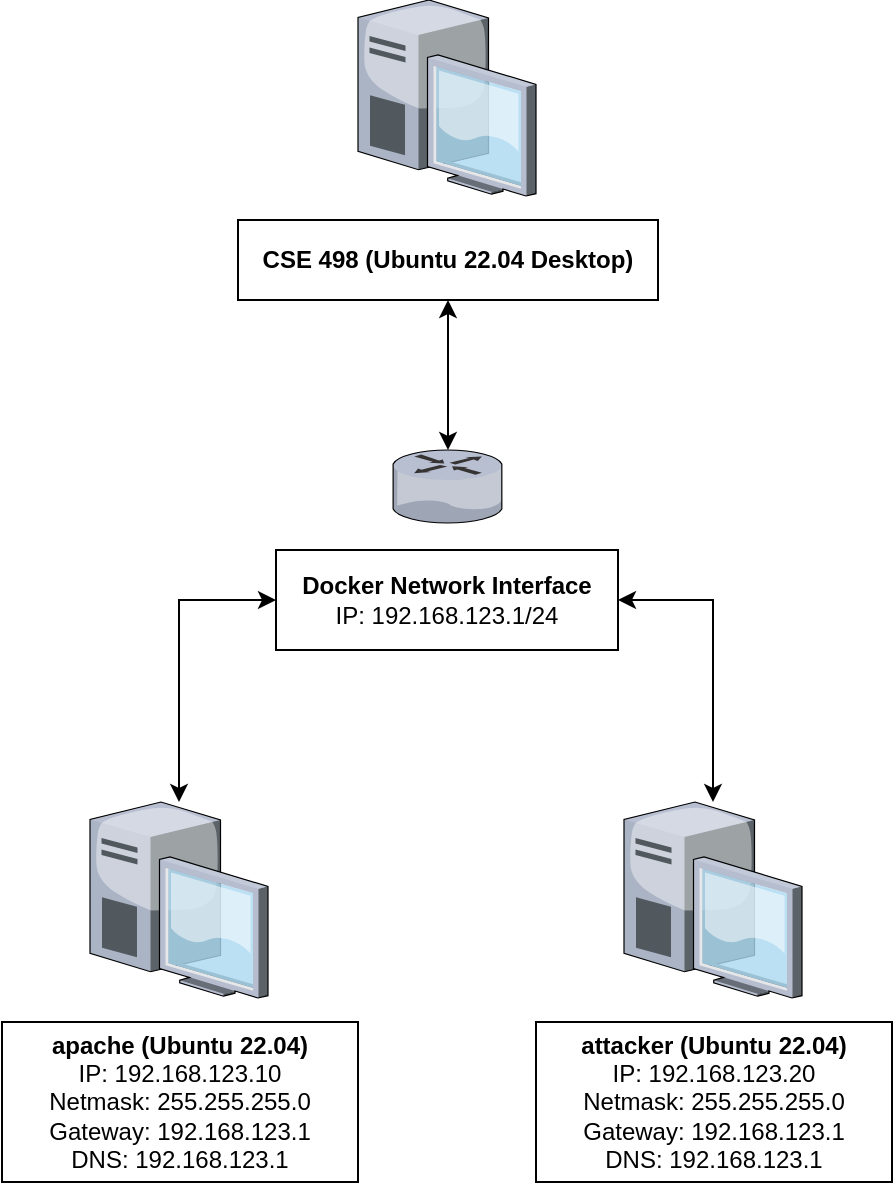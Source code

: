 <mxfile version="16.5.1" type="device"><diagram id="N5oOxUOwVUI959X1ClAX" name="Page-1"><mxGraphModel dx="252" dy="865" grid="1" gridSize="10" guides="1" tooltips="1" connect="1" arrows="1" fold="1" page="1" pageScale="1" pageWidth="850" pageHeight="1100" math="0" shadow="0"><root><mxCell id="0"/><mxCell id="1" parent="0"/><mxCell id="VeU3B7SSJXbU7xnzrqOM-1" value="" style="verticalLabelPosition=bottom;sketch=0;aspect=fixed;html=1;verticalAlign=top;strokeColor=none;align=center;outlineConnect=0;shape=mxgraph.citrix.desktop;" vertex="1" parent="1"><mxGeometry x="1466" y="591" width="89" height="98" as="geometry"/></mxCell><mxCell id="VeU3B7SSJXbU7xnzrqOM-2" value="&lt;b&gt;apache (Ubuntu 22.04)&lt;/b&gt;&lt;br&gt;IP: 192.168.123.10&lt;br&gt;Netmask: 255.255.255.0&lt;br&gt;Gateway: 192.168.123.1&lt;br&gt;DNS: 192.168.123.1" style="rounded=0;whiteSpace=wrap;html=1;" vertex="1" parent="1"><mxGeometry x="1422" y="701" width="178" height="80" as="geometry"/></mxCell><mxCell id="VeU3B7SSJXbU7xnzrqOM-3" value="" style="verticalLabelPosition=bottom;sketch=0;aspect=fixed;html=1;verticalAlign=top;strokeColor=none;align=center;outlineConnect=0;shape=mxgraph.citrix.desktop;" vertex="1" parent="1"><mxGeometry x="1733" y="591" width="89" height="98" as="geometry"/></mxCell><mxCell id="VeU3B7SSJXbU7xnzrqOM-4" value="&lt;b&gt;attacker (Ubuntu 22.04)&lt;/b&gt;&lt;br&gt;IP: 192.168.123.20&lt;br&gt;Netmask: 255.255.255.0&lt;br&gt;Gateway: 192.168.123.1&lt;br&gt;DNS: 192.168.123.1" style="rounded=0;whiteSpace=wrap;html=1;" vertex="1" parent="1"><mxGeometry x="1689" y="701" width="178" height="80" as="geometry"/></mxCell><mxCell id="VeU3B7SSJXbU7xnzrqOM-5" value="" style="verticalLabelPosition=bottom;sketch=0;aspect=fixed;html=1;verticalAlign=top;strokeColor=none;align=center;outlineConnect=0;shape=mxgraph.citrix.desktop;" vertex="1" parent="1"><mxGeometry x="1600" y="190" width="89" height="98" as="geometry"/></mxCell><mxCell id="VeU3B7SSJXbU7xnzrqOM-6" style="edgeStyle=orthogonalEdgeStyle;rounded=0;orthogonalLoop=1;jettySize=auto;html=1;startArrow=classic;startFill=1;" edge="1" parent="1" source="VeU3B7SSJXbU7xnzrqOM-7" target="VeU3B7SSJXbU7xnzrqOM-11"><mxGeometry relative="1" as="geometry"/></mxCell><mxCell id="VeU3B7SSJXbU7xnzrqOM-7" value="&lt;b&gt;CSE 498 (Ubuntu 22.04 Desktop)&lt;/b&gt;" style="rounded=0;whiteSpace=wrap;html=1;" vertex="1" parent="1"><mxGeometry x="1540" y="300" width="210" height="40" as="geometry"/></mxCell><mxCell id="VeU3B7SSJXbU7xnzrqOM-8" style="edgeStyle=orthogonalEdgeStyle;rounded=0;orthogonalLoop=1;jettySize=auto;html=1;startArrow=classic;startFill=1;" edge="1" parent="1" source="VeU3B7SSJXbU7xnzrqOM-10" target="VeU3B7SSJXbU7xnzrqOM-1"><mxGeometry relative="1" as="geometry"/></mxCell><mxCell id="VeU3B7SSJXbU7xnzrqOM-9" style="edgeStyle=orthogonalEdgeStyle;rounded=0;orthogonalLoop=1;jettySize=auto;html=1;startArrow=classic;startFill=1;" edge="1" parent="1" source="VeU3B7SSJXbU7xnzrqOM-10" target="VeU3B7SSJXbU7xnzrqOM-3"><mxGeometry relative="1" as="geometry"/></mxCell><mxCell id="VeU3B7SSJXbU7xnzrqOM-10" value="Docker Network Interface&lt;br&gt;&lt;span style=&quot;font-weight: 400&quot;&gt;IP: 192.168.123.1/24&lt;/span&gt;" style="rounded=0;whiteSpace=wrap;html=1;fontStyle=1" vertex="1" parent="1"><mxGeometry x="1559" y="465" width="171" height="50" as="geometry"/></mxCell><mxCell id="VeU3B7SSJXbU7xnzrqOM-11" value="" style="verticalLabelPosition=bottom;sketch=0;aspect=fixed;html=1;verticalAlign=top;strokeColor=none;align=center;outlineConnect=0;shape=mxgraph.citrix.router;" vertex="1" parent="1"><mxGeometry x="1617.5" y="415" width="55" height="36.5" as="geometry"/></mxCell></root></mxGraphModel></diagram></mxfile>